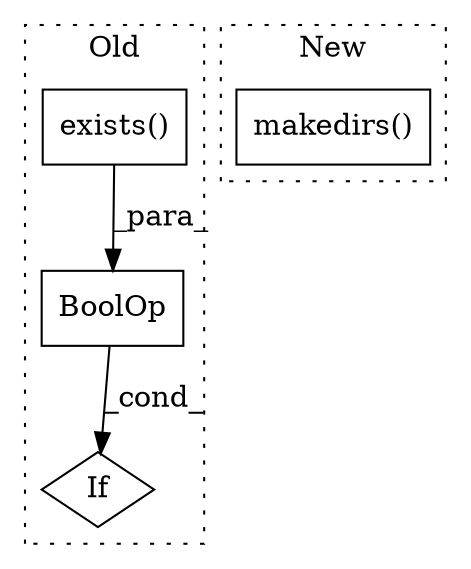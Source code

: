 digraph G {
subgraph cluster0 {
1 [label="BoolOp" a="72" s="158" l="46" shape="box"];
3 [label="If" a="96" s="155" l="3" shape="diamond"];
4 [label="exists()" a="75" s="187,203" l="15,1" shape="box"];
label = "Old";
style="dotted";
}
subgraph cluster1 {
2 [label="makedirs()" a="75" s="119,132" l="12,16" shape="box"];
label = "New";
style="dotted";
}
1 -> 3 [label="_cond_"];
4 -> 1 [label="_para_"];
}